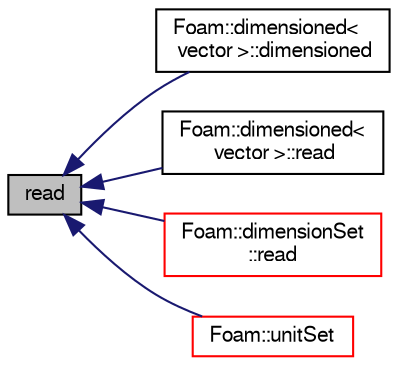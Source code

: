 digraph "read"
{
  bgcolor="transparent";
  edge [fontname="FreeSans",fontsize="10",labelfontname="FreeSans",labelfontsize="10"];
  node [fontname="FreeSans",fontsize="10",shape=record];
  rankdir="LR";
  Node13206 [label="read",height=0.2,width=0.4,color="black", fillcolor="grey75", style="filled", fontcolor="black"];
  Node13206 -> Node13207 [dir="back",color="midnightblue",fontsize="10",style="solid",fontname="FreeSans"];
  Node13207 [label="Foam::dimensioned\<\l vector \>::dimensioned",height=0.2,width=0.4,color="black",URL="$a26366.html#a97d65bea54a56a86a6ee89c657ffd9cf",tooltip="Construct given a value (creates dimensionless value). "];
  Node13206 -> Node13208 [dir="back",color="midnightblue",fontsize="10",style="solid",fontname="FreeSans"];
  Node13208 [label="Foam::dimensioned\<\l vector \>::read",height=0.2,width=0.4,color="black",URL="$a26366.html#a2b7b1780c55a62a7550725343bff77ba",tooltip="Read value from stream and units from dictionary. "];
  Node13206 -> Node13209 [dir="back",color="midnightblue",fontsize="10",style="solid",fontname="FreeSans"];
  Node13209 [label="Foam::dimensionSet\l::read",height=0.2,width=0.4,color="red",URL="$a26370.html#a4b1272c56fc93e26715db0ffd87a9b1f",tooltip="Read using provided units. Used only in initial parsing. "];
  Node13206 -> Node13215 [dir="back",color="midnightblue",fontsize="10",style="solid",fontname="FreeSans"];
  Node13215 [label="Foam::unitSet",height=0.2,width=0.4,color="red",URL="$a21124.html#ab291fd4325ded310ef6d2212e126b39e",tooltip="Set of all dimensions. "];
}

